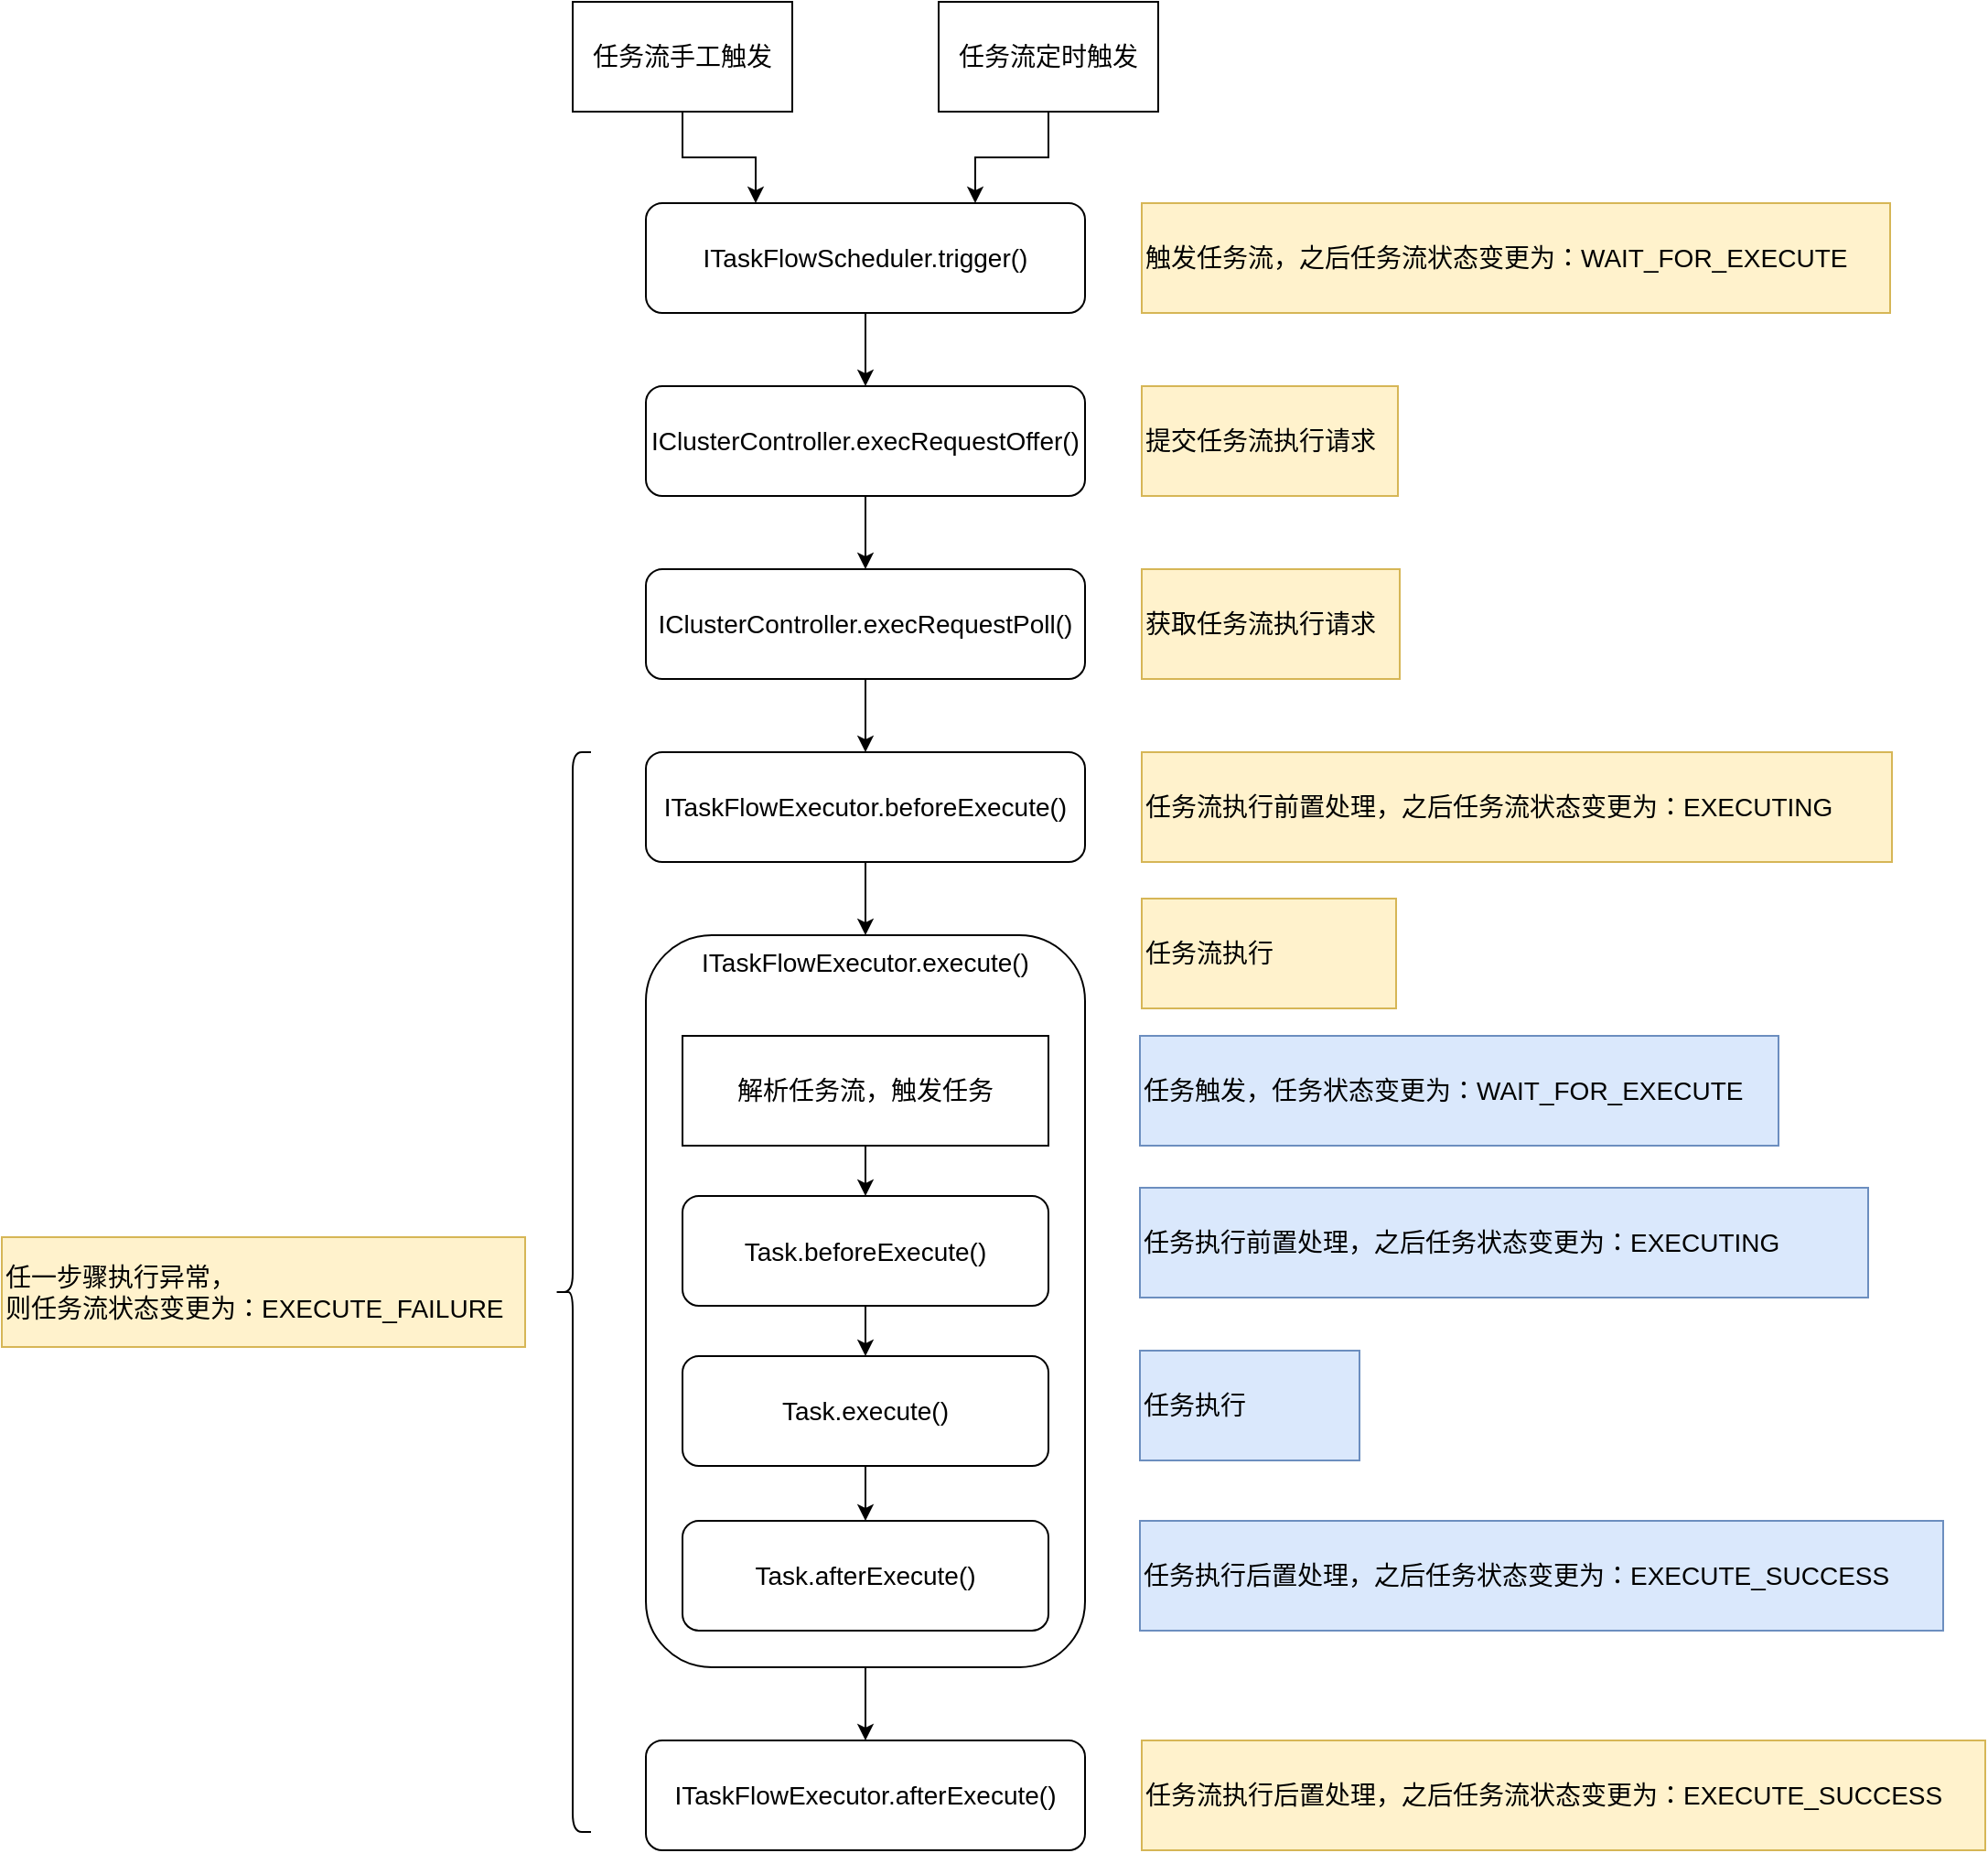 <mxfile version="12.2.2" type="device" pages="1"><diagram id="s5c5607iheu5fuhXcZ0h" name="第 1 页"><mxGraphModel dx="1086" dy="806" grid="0" gridSize="10" guides="1" tooltips="1" connect="1" arrows="1" fold="1" page="1" pageScale="1" pageWidth="827" pageHeight="1169" math="0" shadow="0"><root><mxCell id="0"/><mxCell id="1" parent="0"/><mxCell id="-5f0O2HPNkqVcKrXhpjV-1" value="ITaskFlowScheduler.trigger()" style="rounded=1;whiteSpace=wrap;html=1;fontSize=14;spacingRight=0;" parent="1" vertex="1"><mxGeometry x="500" y="170" width="240" height="60" as="geometry"/></mxCell><mxCell id="-5f0O2HPNkqVcKrXhpjV-7" style="edgeStyle=orthogonalEdgeStyle;rounded=0;orthogonalLoop=1;jettySize=auto;html=1;exitX=0.5;exitY=1;exitDx=0;exitDy=0;entryX=0.75;entryY=0;entryDx=0;entryDy=0;fontSize=14;spacingRight=0;" parent="1" source="-5f0O2HPNkqVcKrXhpjV-4" target="-5f0O2HPNkqVcKrXhpjV-1" edge="1"><mxGeometry relative="1" as="geometry"/></mxCell><mxCell id="-5f0O2HPNkqVcKrXhpjV-4" value="任务流定时触发" style="rounded=0;whiteSpace=wrap;html=1;fontSize=14;spacingRight=0;" parent="1" vertex="1"><mxGeometry x="660" y="60" width="120" height="60" as="geometry"/></mxCell><mxCell id="-5f0O2HPNkqVcKrXhpjV-6" style="edgeStyle=orthogonalEdgeStyle;rounded=0;orthogonalLoop=1;jettySize=auto;html=1;exitX=0.5;exitY=1;exitDx=0;exitDy=0;entryX=0.25;entryY=0;entryDx=0;entryDy=0;fontSize=14;spacingRight=0;" parent="1" source="-5f0O2HPNkqVcKrXhpjV-5" target="-5f0O2HPNkqVcKrXhpjV-1" edge="1"><mxGeometry relative="1" as="geometry"/></mxCell><mxCell id="-5f0O2HPNkqVcKrXhpjV-5" value="任务流手工触发" style="rounded=0;whiteSpace=wrap;html=1;fontSize=14;spacingRight=0;" parent="1" vertex="1"><mxGeometry x="460" y="60" width="120" height="60" as="geometry"/></mxCell><mxCell id="-5f0O2HPNkqVcKrXhpjV-12" value="" style="edgeStyle=orthogonalEdgeStyle;rounded=0;orthogonalLoop=1;jettySize=auto;html=1;exitX=0.5;exitY=1;exitDx=0;exitDy=0;fontSize=14;spacingRight=0;" parent="1" source="-5f0O2HPNkqVcKrXhpjV-1" target="-5f0O2HPNkqVcKrXhpjV-11" edge="1"><mxGeometry relative="1" as="geometry"><mxPoint x="620" y="330" as="sourcePoint"/></mxGeometry></mxCell><mxCell id="-5f0O2HPNkqVcKrXhpjV-14" value="" style="edgeStyle=orthogonalEdgeStyle;rounded=0;orthogonalLoop=1;jettySize=auto;html=1;fontSize=14;spacingRight=0;" parent="1" source="-5f0O2HPNkqVcKrXhpjV-11" target="-5f0O2HPNkqVcKrXhpjV-13" edge="1"><mxGeometry relative="1" as="geometry"/></mxCell><mxCell id="-5f0O2HPNkqVcKrXhpjV-11" value="IClusterController.execRequestOffer()" style="rounded=1;whiteSpace=wrap;html=1;fontSize=14;spacingRight=0;" parent="1" vertex="1"><mxGeometry x="500" y="270" width="240" height="60" as="geometry"/></mxCell><mxCell id="-5f0O2HPNkqVcKrXhpjV-16" value="" style="edgeStyle=orthogonalEdgeStyle;rounded=0;orthogonalLoop=1;jettySize=auto;html=1;fontSize=14;spacingRight=0;" parent="1" source="-5f0O2HPNkqVcKrXhpjV-13" target="-5f0O2HPNkqVcKrXhpjV-15" edge="1"><mxGeometry relative="1" as="geometry"/></mxCell><mxCell id="-5f0O2HPNkqVcKrXhpjV-13" value="IClusterController.execRequestPoll()" style="rounded=1;whiteSpace=wrap;html=1;fontSize=14;spacingRight=0;" parent="1" vertex="1"><mxGeometry x="500" y="370" width="240" height="60" as="geometry"/></mxCell><mxCell id="-5f0O2HPNkqVcKrXhpjV-27" value="" style="edgeStyle=orthogonalEdgeStyle;rounded=0;orthogonalLoop=1;jettySize=auto;html=1;fontSize=14;spacingRight=0;" parent="1" source="-5f0O2HPNkqVcKrXhpjV-15" target="-5f0O2HPNkqVcKrXhpjV-26" edge="1"><mxGeometry relative="1" as="geometry"/></mxCell><mxCell id="-5f0O2HPNkqVcKrXhpjV-15" value="ITaskFlowExecutor.beforeExecute()" style="rounded=1;whiteSpace=wrap;html=1;fontSize=14;spacingRight=0;" parent="1" vertex="1"><mxGeometry x="500" y="470" width="240" height="60" as="geometry"/></mxCell><mxCell id="-5f0O2HPNkqVcKrXhpjV-29" value="" style="edgeStyle=orthogonalEdgeStyle;rounded=0;orthogonalLoop=1;jettySize=auto;html=1;fontSize=14;spacingRight=0;" parent="1" source="-5f0O2HPNkqVcKrXhpjV-26" target="-5f0O2HPNkqVcKrXhpjV-28" edge="1"><mxGeometry relative="1" as="geometry"/></mxCell><mxCell id="-5f0O2HPNkqVcKrXhpjV-26" value="ITaskFlowExecutor.execute()" style="rounded=1;whiteSpace=wrap;html=1;verticalAlign=top;fontSize=14;spacingRight=0;" parent="1" vertex="1"><mxGeometry x="500" y="570" width="240" height="400" as="geometry"/></mxCell><mxCell id="-5f0O2HPNkqVcKrXhpjV-28" value="ITaskFlowExecutor.afterExecute()" style="rounded=1;whiteSpace=wrap;html=1;fontSize=14;spacingRight=0;" parent="1" vertex="1"><mxGeometry x="500" y="1010" width="240" height="60" as="geometry"/></mxCell><mxCell id="-5f0O2HPNkqVcKrXhpjV-22" value="提交任务流执行请求" style="rounded=0;whiteSpace=wrap;html=1;fillColor=#fff2cc;strokeColor=#d6b656;fontSize=14;spacingRight=0;align=left;" parent="1" vertex="1"><mxGeometry x="771" y="270" width="140" height="60" as="geometry"/></mxCell><mxCell id="-5f0O2HPNkqVcKrXhpjV-23" value="获取任务流执行请求" style="rounded=0;whiteSpace=wrap;html=1;fillColor=#fff2cc;strokeColor=#d6b656;fontSize=14;spacingRight=0;align=left;" parent="1" vertex="1"><mxGeometry x="771" y="370" width="141" height="60" as="geometry"/></mxCell><mxCell id="-5f0O2HPNkqVcKrXhpjV-24" value="触发任务流，之后任务流状态变更为：WAIT_FOR_EXECUTE" style="rounded=0;whiteSpace=wrap;html=1;fillColor=#fff2cc;strokeColor=#d6b656;fontSize=14;spacingRight=0;align=left;" parent="1" vertex="1"><mxGeometry x="771" y="170" width="409" height="60" as="geometry"/></mxCell><mxCell id="-5f0O2HPNkqVcKrXhpjV-25" value="任务流执行前置处理，之后任务流状态变更为：EXECUTING" style="rounded=0;whiteSpace=wrap;html=1;fillColor=#fff2cc;strokeColor=#d6b656;fontSize=14;spacingRight=0;align=left;" parent="1" vertex="1"><mxGeometry x="771" y="470" width="410" height="60" as="geometry"/></mxCell><mxCell id="-5f0O2HPNkqVcKrXhpjV-30" value="任务流执行后置处理，之后任务流状态变更为：EXECUTE_SUCCESS" style="rounded=0;whiteSpace=wrap;html=1;fillColor=#fff2cc;strokeColor=#d6b656;fontSize=14;spacingRight=0;align=left;" parent="1" vertex="1"><mxGeometry x="771" y="1010" width="461" height="60" as="geometry"/></mxCell><mxCell id="-5f0O2HPNkqVcKrXhpjV-31" value="任务流执行" style="rounded=0;whiteSpace=wrap;html=1;fillColor=#fff2cc;strokeColor=#d6b656;fontSize=14;spacingRight=0;align=left;" parent="1" vertex="1"><mxGeometry x="771" y="550" width="139" height="60" as="geometry"/></mxCell><mxCell id="-5f0O2HPNkqVcKrXhpjV-32" value="" style="shape=curlyBracket;whiteSpace=wrap;html=1;rounded=1;fontSize=14;spacingRight=0;" parent="1" vertex="1"><mxGeometry x="450" y="470" width="20" height="590" as="geometry"/></mxCell><mxCell id="-5f0O2HPNkqVcKrXhpjV-33" value="任一步骤执行异常，&lt;br&gt;则任务流状态变更为：EXECUTE_FAILURE" style="rounded=0;whiteSpace=wrap;html=1;fillColor=#fff2cc;strokeColor=#d6b656;fontSize=14;spacingRight=0;align=left;" parent="1" vertex="1"><mxGeometry x="148" y="735" width="286" height="60" as="geometry"/></mxCell><mxCell id="-5f0O2HPNkqVcKrXhpjV-34" value="任务触发，任务状态变更为：WAIT_FOR_EXECUTE" style="rounded=0;whiteSpace=wrap;html=1;fillColor=#dae8fc;strokeColor=#6c8ebf;fontSize=14;spacingRight=0;align=left;" parent="1" vertex="1"><mxGeometry x="770" y="625" width="349" height="60" as="geometry"/></mxCell><mxCell id="-5f0O2HPNkqVcKrXhpjV-37" value="" style="edgeStyle=orthogonalEdgeStyle;rounded=0;orthogonalLoop=1;jettySize=auto;html=1;fontSize=14;spacingRight=0;" parent="1" source="-5f0O2HPNkqVcKrXhpjV-35" target="-5f0O2HPNkqVcKrXhpjV-36" edge="1"><mxGeometry relative="1" as="geometry"/></mxCell><mxCell id="-5f0O2HPNkqVcKrXhpjV-35" value="Task.beforeExecute()" style="rounded=1;whiteSpace=wrap;html=1;fontSize=14;spacingRight=0;" parent="1" vertex="1"><mxGeometry x="520" y="712.5" width="200" height="60" as="geometry"/></mxCell><mxCell id="-5f0O2HPNkqVcKrXhpjV-39" value="" style="edgeStyle=orthogonalEdgeStyle;rounded=0;orthogonalLoop=1;jettySize=auto;html=1;fontSize=14;spacingRight=0;" parent="1" source="-5f0O2HPNkqVcKrXhpjV-36" target="-5f0O2HPNkqVcKrXhpjV-38" edge="1"><mxGeometry relative="1" as="geometry"/></mxCell><mxCell id="-5f0O2HPNkqVcKrXhpjV-36" value="Task.execute()" style="rounded=1;whiteSpace=wrap;html=1;fontSize=14;spacingRight=0;" parent="1" vertex="1"><mxGeometry x="520" y="800" width="200" height="60" as="geometry"/></mxCell><mxCell id="-5f0O2HPNkqVcKrXhpjV-38" value="Task.afterExecute()" style="rounded=1;whiteSpace=wrap;html=1;fontSize=14;spacingRight=0;" parent="1" vertex="1"><mxGeometry x="520" y="890" width="200" height="60" as="geometry"/></mxCell><mxCell id="-5f0O2HPNkqVcKrXhpjV-40" value="任务执行前置处理，之后任务状态变更为：EXECUTING" style="rounded=0;whiteSpace=wrap;html=1;fillColor=#dae8fc;strokeColor=#6c8ebf;fontSize=14;spacingRight=0;align=left;" parent="1" vertex="1"><mxGeometry x="770" y="708" width="398" height="60" as="geometry"/></mxCell><mxCell id="-5f0O2HPNkqVcKrXhpjV-41" value="任务执行" style="rounded=0;whiteSpace=wrap;html=1;fillColor=#dae8fc;strokeColor=#6c8ebf;fontSize=14;spacingRight=0;align=left;" parent="1" vertex="1"><mxGeometry x="770" y="797" width="120" height="60" as="geometry"/></mxCell><mxCell id="-5f0O2HPNkqVcKrXhpjV-42" value="任务执行后置处理，之后任务状态变更为：EXECUTE_SUCCESS" style="rounded=0;whiteSpace=wrap;html=1;fillColor=#dae8fc;strokeColor=#6c8ebf;fontSize=14;spacingRight=0;align=left;" parent="1" vertex="1"><mxGeometry x="770" y="890" width="439" height="60" as="geometry"/></mxCell><mxCell id="-5f0O2HPNkqVcKrXhpjV-44" style="edgeStyle=orthogonalEdgeStyle;rounded=0;orthogonalLoop=1;jettySize=auto;html=1;exitX=0.5;exitY=1;exitDx=0;exitDy=0;fontSize=14;spacingRight=0;" parent="1" source="-5f0O2HPNkqVcKrXhpjV-43" target="-5f0O2HPNkqVcKrXhpjV-35" edge="1"><mxGeometry relative="1" as="geometry"/></mxCell><mxCell id="-5f0O2HPNkqVcKrXhpjV-43" value="解析任务流，触发任务" style="rounded=0;whiteSpace=wrap;html=1;fontSize=14;spacingRight=0;" parent="1" vertex="1"><mxGeometry x="520" y="625" width="200" height="60" as="geometry"/></mxCell></root></mxGraphModel></diagram></mxfile>